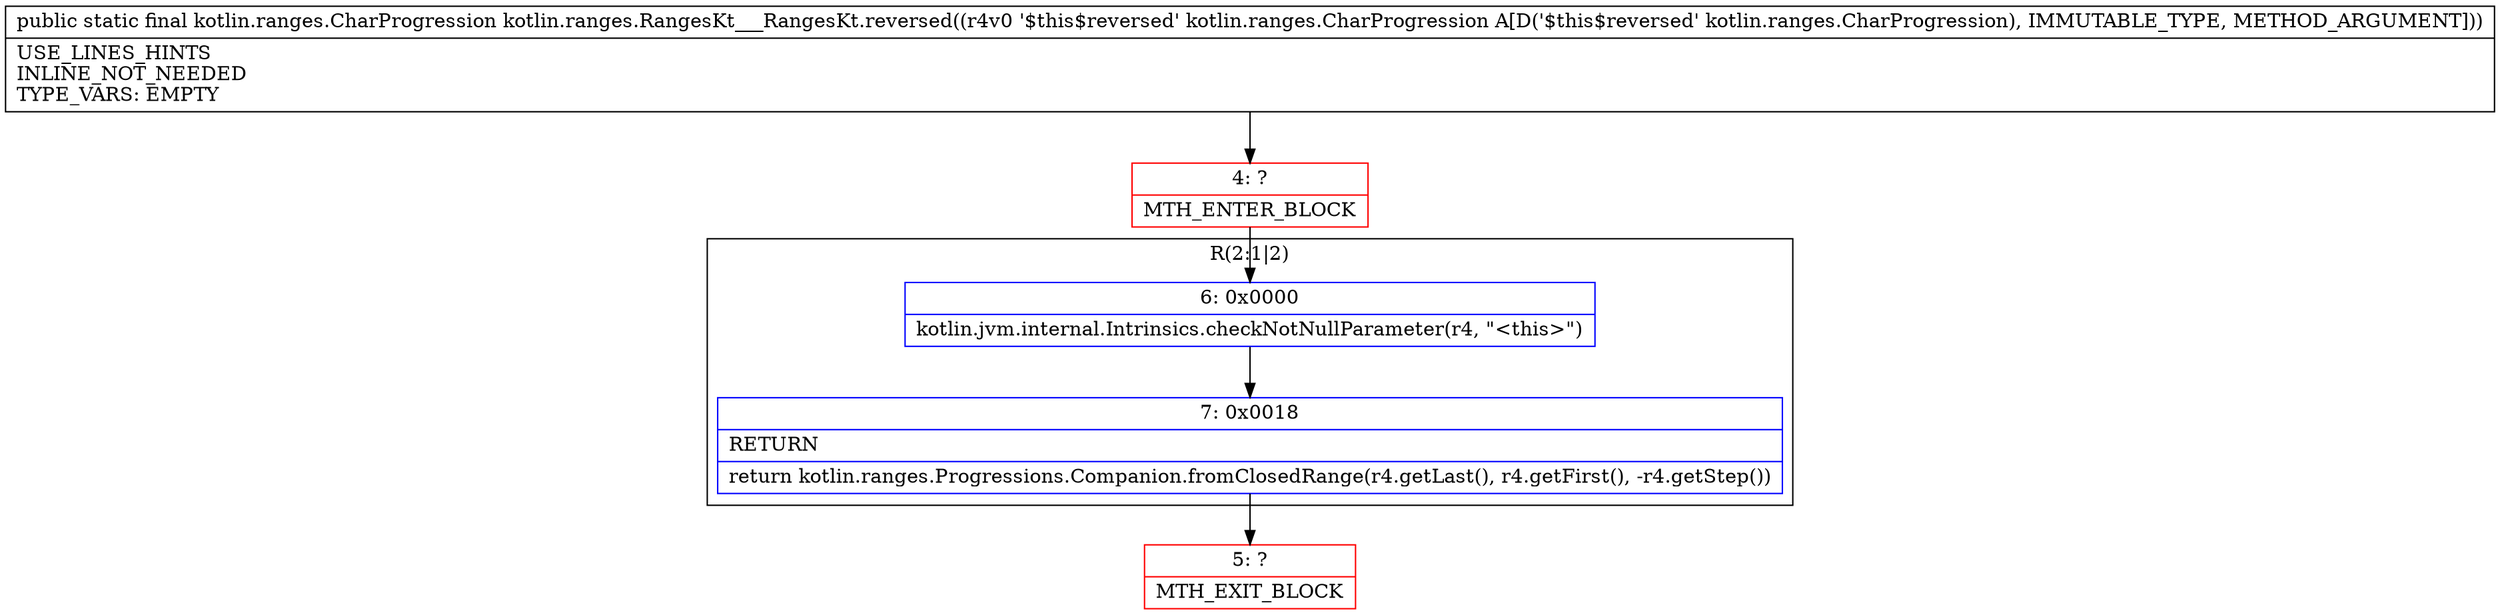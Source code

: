 digraph "CFG forkotlin.ranges.RangesKt___RangesKt.reversed(Lkotlin\/ranges\/CharProgression;)Lkotlin\/ranges\/CharProgression;" {
subgraph cluster_Region_1277939917 {
label = "R(2:1|2)";
node [shape=record,color=blue];
Node_6 [shape=record,label="{6\:\ 0x0000|kotlin.jvm.internal.Intrinsics.checkNotNullParameter(r4, \"\<this\>\")\l}"];
Node_7 [shape=record,label="{7\:\ 0x0018|RETURN\l|return kotlin.ranges.Progressions.Companion.fromClosedRange(r4.getLast(), r4.getFirst(), \-r4.getStep())\l}"];
}
Node_4 [shape=record,color=red,label="{4\:\ ?|MTH_ENTER_BLOCK\l}"];
Node_5 [shape=record,color=red,label="{5\:\ ?|MTH_EXIT_BLOCK\l}"];
MethodNode[shape=record,label="{public static final kotlin.ranges.CharProgression kotlin.ranges.RangesKt___RangesKt.reversed((r4v0 '$this$reversed' kotlin.ranges.CharProgression A[D('$this$reversed' kotlin.ranges.CharProgression), IMMUTABLE_TYPE, METHOD_ARGUMENT]))  | USE_LINES_HINTS\lINLINE_NOT_NEEDED\lTYPE_VARS: EMPTY\l}"];
MethodNode -> Node_4;Node_6 -> Node_7;
Node_7 -> Node_5;
Node_4 -> Node_6;
}

